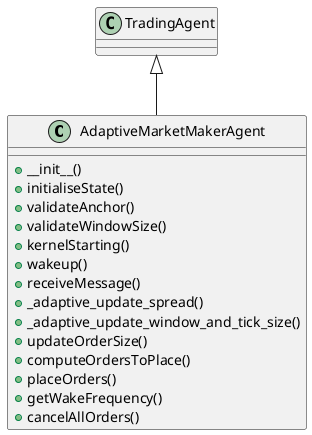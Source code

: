 @startuml
class AdaptiveMarketMakerAgent {
  + __init__()
  + initialiseState()
  + validateAnchor()
  + validateWindowSize()
  + kernelStarting()
  + wakeup()
  + receiveMessage()
  + _adaptive_update_spread()
  + _adaptive_update_window_and_tick_size()
  + updateOrderSize()
  + computeOrdersToPlace()
  + placeOrders()
  + getWakeFrequency()
  + cancelAllOrders()
}
TradingAgent <|-- AdaptiveMarketMakerAgent
@enduml
